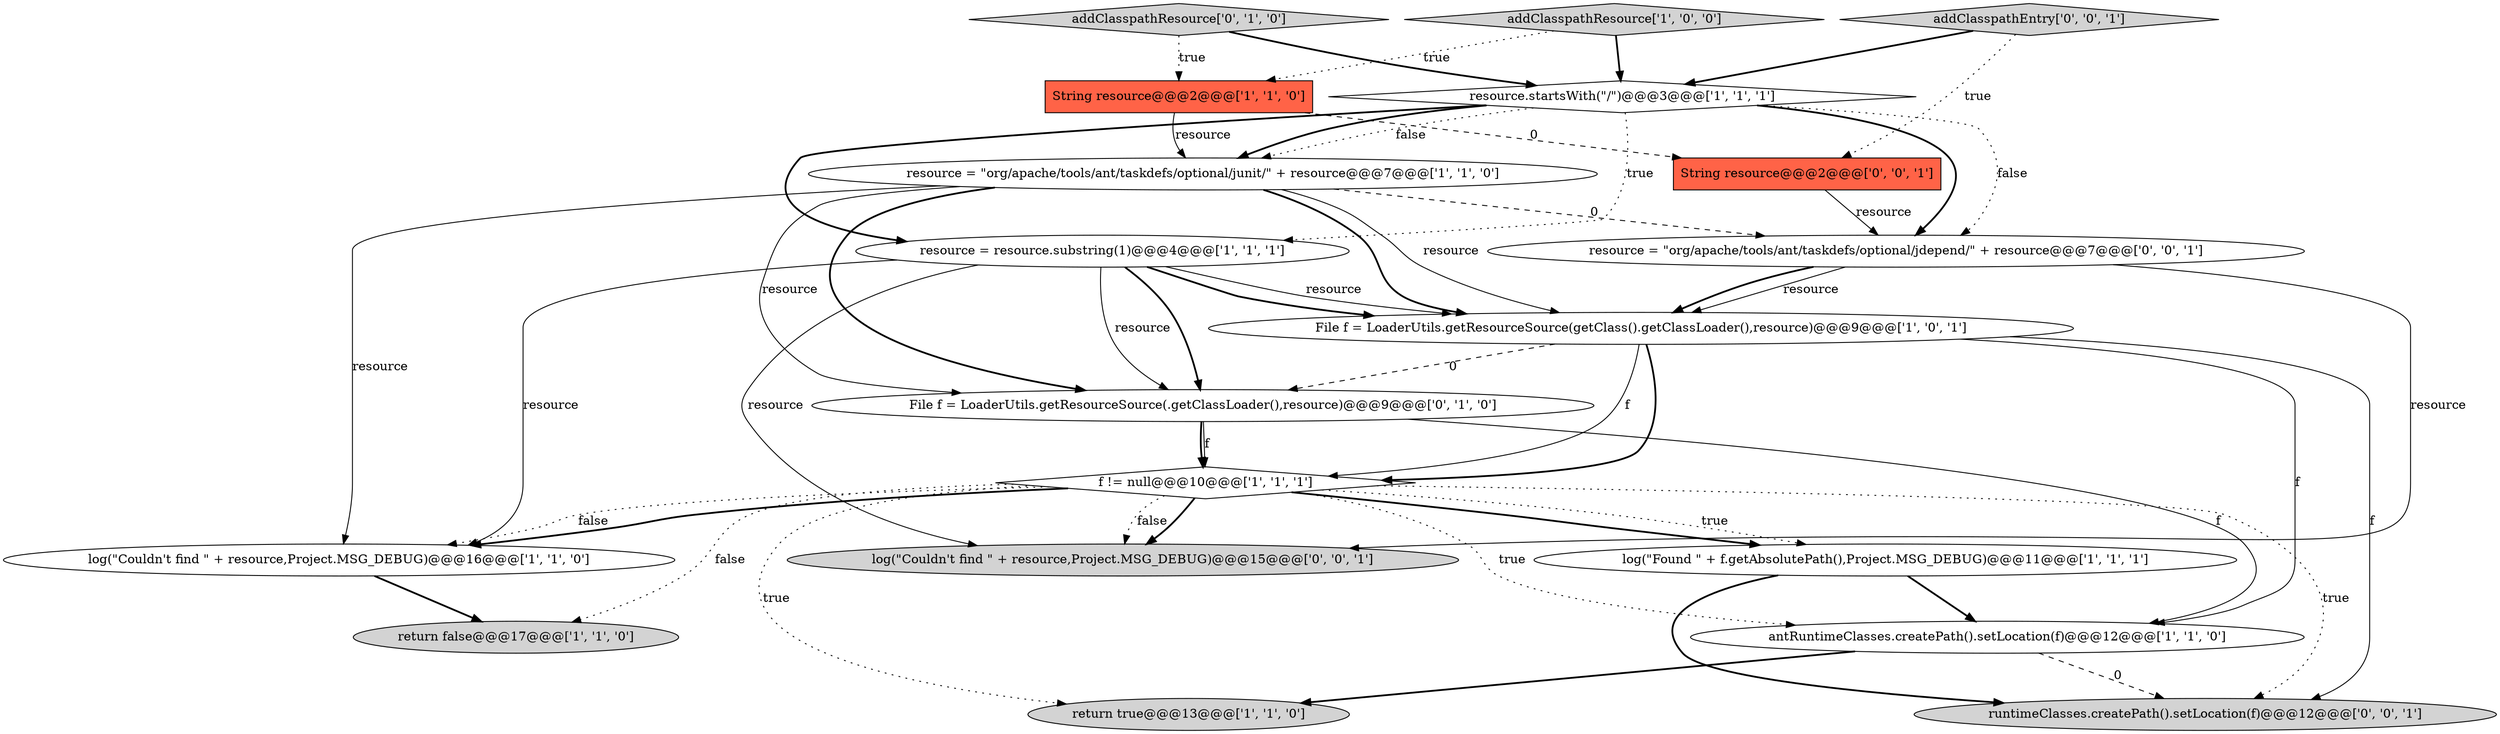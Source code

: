 digraph {
7 [style = filled, label = "File f = LoaderUtils.getResourceSource(getClass().getClassLoader(),resource)@@@9@@@['1', '0', '1']", fillcolor = white, shape = ellipse image = "AAA0AAABBB1BBB"];
17 [style = filled, label = "addClasspathEntry['0', '0', '1']", fillcolor = lightgray, shape = diamond image = "AAA0AAABBB3BBB"];
8 [style = filled, label = "antRuntimeClasses.createPath().setLocation(f)@@@12@@@['1', '1', '0']", fillcolor = white, shape = ellipse image = "AAA0AAABBB1BBB"];
10 [style = filled, label = "return false@@@17@@@['1', '1', '0']", fillcolor = lightgray, shape = ellipse image = "AAA0AAABBB1BBB"];
13 [style = filled, label = "addClasspathResource['0', '1', '0']", fillcolor = lightgray, shape = diamond image = "AAA0AAABBB2BBB"];
0 [style = filled, label = "resource = \"org/apache/tools/ant/taskdefs/optional/junit/\" + resource@@@7@@@['1', '1', '0']", fillcolor = white, shape = ellipse image = "AAA0AAABBB1BBB"];
12 [style = filled, label = "File f = LoaderUtils.getResourceSource(.getClassLoader(),resource)@@@9@@@['0', '1', '0']", fillcolor = white, shape = ellipse image = "AAA1AAABBB2BBB"];
5 [style = filled, label = "addClasspathResource['1', '0', '0']", fillcolor = lightgray, shape = diamond image = "AAA0AAABBB1BBB"];
14 [style = filled, label = "String resource@@@2@@@['0', '0', '1']", fillcolor = tomato, shape = box image = "AAA0AAABBB3BBB"];
3 [style = filled, label = "log(\"Found \" + f.getAbsolutePath(),Project.MSG_DEBUG)@@@11@@@['1', '1', '1']", fillcolor = white, shape = ellipse image = "AAA0AAABBB1BBB"];
15 [style = filled, label = "log(\"Couldn't find \" + resource,Project.MSG_DEBUG)@@@15@@@['0', '0', '1']", fillcolor = lightgray, shape = ellipse image = "AAA0AAABBB3BBB"];
4 [style = filled, label = "return true@@@13@@@['1', '1', '0']", fillcolor = lightgray, shape = ellipse image = "AAA0AAABBB1BBB"];
2 [style = filled, label = "String resource@@@2@@@['1', '1', '0']", fillcolor = tomato, shape = box image = "AAA0AAABBB1BBB"];
11 [style = filled, label = "log(\"Couldn't find \" + resource,Project.MSG_DEBUG)@@@16@@@['1', '1', '0']", fillcolor = white, shape = ellipse image = "AAA0AAABBB1BBB"];
16 [style = filled, label = "resource = \"org/apache/tools/ant/taskdefs/optional/jdepend/\" + resource@@@7@@@['0', '0', '1']", fillcolor = white, shape = ellipse image = "AAA0AAABBB3BBB"];
1 [style = filled, label = "f != null@@@10@@@['1', '1', '1']", fillcolor = white, shape = diamond image = "AAA0AAABBB1BBB"];
6 [style = filled, label = "resource = resource.substring(1)@@@4@@@['1', '1', '1']", fillcolor = white, shape = ellipse image = "AAA0AAABBB1BBB"];
18 [style = filled, label = "runtimeClasses.createPath().setLocation(f)@@@12@@@['0', '0', '1']", fillcolor = lightgray, shape = ellipse image = "AAA0AAABBB3BBB"];
9 [style = filled, label = "resource.startsWith(\"/\")@@@3@@@['1', '1', '1']", fillcolor = white, shape = diamond image = "AAA0AAABBB1BBB"];
9->16 [style = dotted, label="false"];
9->0 [style = dotted, label="false"];
1->15 [style = dotted, label="false"];
1->8 [style = dotted, label="true"];
7->18 [style = solid, label="f"];
17->14 [style = dotted, label="true"];
7->8 [style = solid, label="f"];
6->15 [style = solid, label="resource"];
16->7 [style = solid, label="resource"];
8->4 [style = bold, label=""];
8->18 [style = dashed, label="0"];
0->7 [style = bold, label=""];
0->11 [style = solid, label="resource"];
9->16 [style = bold, label=""];
16->15 [style = solid, label="resource"];
12->1 [style = bold, label=""];
0->12 [style = solid, label="resource"];
1->10 [style = dotted, label="false"];
9->0 [style = bold, label=""];
6->11 [style = solid, label="resource"];
5->9 [style = bold, label=""];
0->7 [style = solid, label="resource"];
3->18 [style = bold, label=""];
9->6 [style = dotted, label="true"];
2->0 [style = solid, label="resource"];
1->11 [style = bold, label=""];
9->6 [style = bold, label=""];
0->16 [style = dashed, label="0"];
1->3 [style = dotted, label="true"];
13->2 [style = dotted, label="true"];
1->3 [style = bold, label=""];
11->10 [style = bold, label=""];
0->12 [style = bold, label=""];
2->14 [style = dashed, label="0"];
6->7 [style = solid, label="resource"];
17->9 [style = bold, label=""];
14->16 [style = solid, label="resource"];
6->12 [style = solid, label="resource"];
3->8 [style = bold, label=""];
7->12 [style = dashed, label="0"];
6->12 [style = bold, label=""];
1->15 [style = bold, label=""];
12->1 [style = solid, label="f"];
16->7 [style = bold, label=""];
7->1 [style = bold, label=""];
13->9 [style = bold, label=""];
6->7 [style = bold, label=""];
7->1 [style = solid, label="f"];
1->4 [style = dotted, label="true"];
1->11 [style = dotted, label="false"];
5->2 [style = dotted, label="true"];
12->8 [style = solid, label="f"];
1->18 [style = dotted, label="true"];
}
